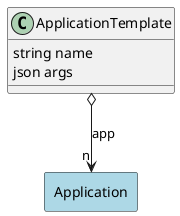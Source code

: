 @startuml

class "ApplicationTemplate" as Model {
 string name
 json args

 
}

rectangle "Application" as Application #lightblue {
}

Model o--> "n" Application : app





@enduml
